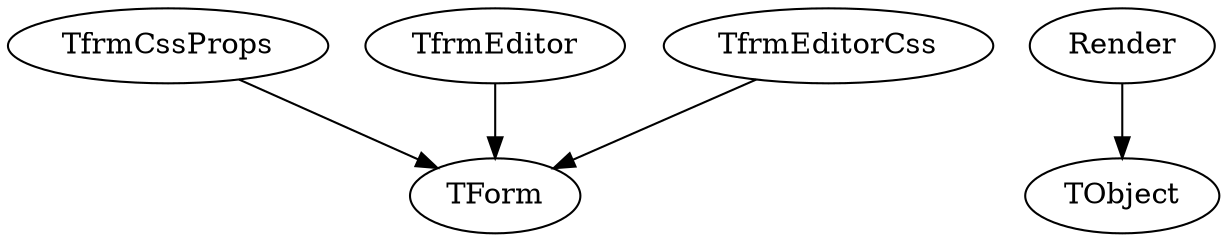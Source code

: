 DiGraph Classes {
  "TfrmCssProps" -> "TForm"
  "TfrmCssProps" [href="css_props_dlg.TfrmCssProps.html"]
  "TfrmEditor" -> "TForm"
  "TfrmEditor" [href="editor_in_window.TfrmEditor.html"]
  "TfrmEditorCss" -> "TForm"
  "TfrmEditorCss" [href="editor_css.TfrmEditorCss.html"]
  "Render" -> "TObject"
  "Render" [href="RenderHtml.Render.html"]
}
